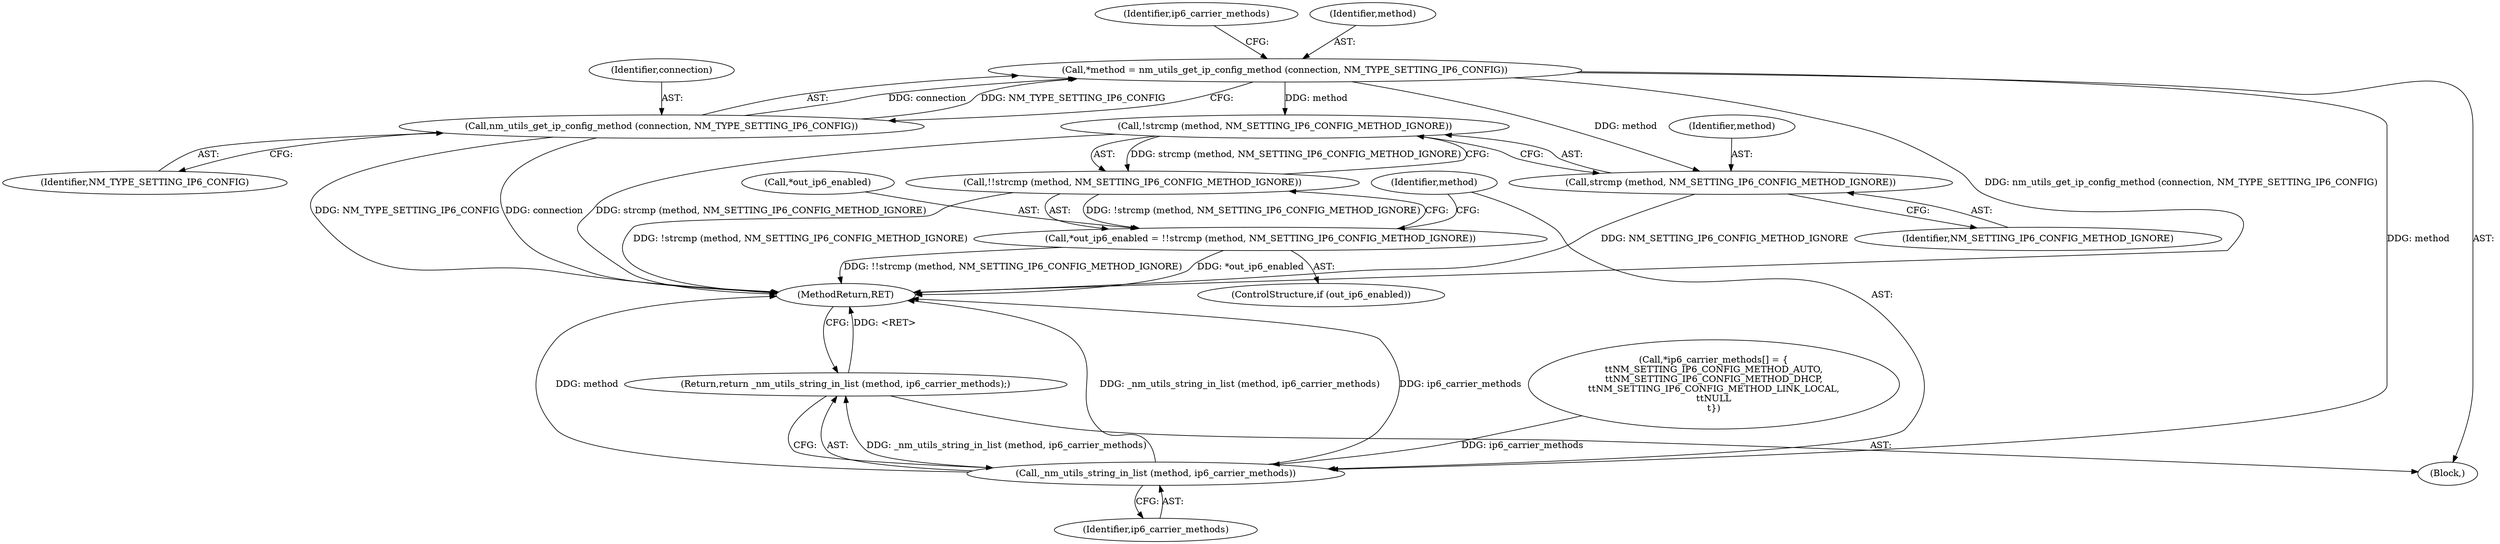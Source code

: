 digraph "0_NetworkManager_d5fc88e573fa58b93034b04d35a2454f5d28cad9@pointer" {
"1005573" [label="(Call,*method = nm_utils_get_ip_config_method (connection, NM_TYPE_SETTING_IP6_CONFIG))"];
"1005575" [label="(Call,nm_utils_get_ip_config_method (connection, NM_TYPE_SETTING_IP6_CONFIG))"];
"1005587" [label="(Call,!strcmp (method, NM_SETTING_IP6_CONFIG_METHOD_IGNORE))"];
"1005586" [label="(Call,!!strcmp (method, NM_SETTING_IP6_CONFIG_METHOD_IGNORE))"];
"1005583" [label="(Call,*out_ip6_enabled = !!strcmp (method, NM_SETTING_IP6_CONFIG_METHOD_IGNORE))"];
"1005588" [label="(Call,strcmp (method, NM_SETTING_IP6_CONFIG_METHOD_IGNORE))"];
"1005592" [label="(Call,_nm_utils_string_in_list (method, ip6_carrier_methods))"];
"1005591" [label="(Return,return _nm_utils_string_in_list (method, ip6_carrier_methods);)"];
"1005590" [label="(Identifier,NM_SETTING_IP6_CONFIG_METHOD_IGNORE)"];
"1005587" [label="(Call,!strcmp (method, NM_SETTING_IP6_CONFIG_METHOD_IGNORE))"];
"1005592" [label="(Call,_nm_utils_string_in_list (method, ip6_carrier_methods))"];
"1005576" [label="(Identifier,connection)"];
"1005594" [label="(Identifier,ip6_carrier_methods)"];
"1005577" [label="(Identifier,NM_TYPE_SETTING_IP6_CONFIG)"];
"1005586" [label="(Call,!!strcmp (method, NM_SETTING_IP6_CONFIG_METHOD_IGNORE))"];
"1005581" [label="(ControlStructure,if (out_ip6_enabled))"];
"1005584" [label="(Call,*out_ip6_enabled)"];
"1005589" [label="(Identifier,method)"];
"1005588" [label="(Call,strcmp (method, NM_SETTING_IP6_CONFIG_METHOD_IGNORE))"];
"1005571" [label="(Block,)"];
"1005583" [label="(Call,*out_ip6_enabled = !!strcmp (method, NM_SETTING_IP6_CONFIG_METHOD_IGNORE))"];
"1005580" [label="(Identifier,ip6_carrier_methods)"];
"1005574" [label="(Identifier,method)"];
"1005579" [label="(Call,*ip6_carrier_methods[] = {\n\t\tNM_SETTING_IP6_CONFIG_METHOD_AUTO,\n\t\tNM_SETTING_IP6_CONFIG_METHOD_DHCP,\n\t\tNM_SETTING_IP6_CONFIG_METHOD_LINK_LOCAL,\n\t\tNULL\n\t})"];
"1005573" [label="(Call,*method = nm_utils_get_ip_config_method (connection, NM_TYPE_SETTING_IP6_CONFIG))"];
"1007368" [label="(MethodReturn,RET)"];
"1005593" [label="(Identifier,method)"];
"1005591" [label="(Return,return _nm_utils_string_in_list (method, ip6_carrier_methods);)"];
"1005575" [label="(Call,nm_utils_get_ip_config_method (connection, NM_TYPE_SETTING_IP6_CONFIG))"];
"1005573" -> "1005571"  [label="AST: "];
"1005573" -> "1005575"  [label="CFG: "];
"1005574" -> "1005573"  [label="AST: "];
"1005575" -> "1005573"  [label="AST: "];
"1005580" -> "1005573"  [label="CFG: "];
"1005573" -> "1007368"  [label="DDG: nm_utils_get_ip_config_method (connection, NM_TYPE_SETTING_IP6_CONFIG)"];
"1005575" -> "1005573"  [label="DDG: connection"];
"1005575" -> "1005573"  [label="DDG: NM_TYPE_SETTING_IP6_CONFIG"];
"1005573" -> "1005587"  [label="DDG: method"];
"1005573" -> "1005588"  [label="DDG: method"];
"1005573" -> "1005592"  [label="DDG: method"];
"1005575" -> "1005577"  [label="CFG: "];
"1005576" -> "1005575"  [label="AST: "];
"1005577" -> "1005575"  [label="AST: "];
"1005575" -> "1007368"  [label="DDG: connection"];
"1005575" -> "1007368"  [label="DDG: NM_TYPE_SETTING_IP6_CONFIG"];
"1005587" -> "1005586"  [label="AST: "];
"1005587" -> "1005588"  [label="CFG: "];
"1005588" -> "1005587"  [label="AST: "];
"1005586" -> "1005587"  [label="CFG: "];
"1005587" -> "1007368"  [label="DDG: strcmp (method, NM_SETTING_IP6_CONFIG_METHOD_IGNORE)"];
"1005587" -> "1005586"  [label="DDG: strcmp (method, NM_SETTING_IP6_CONFIG_METHOD_IGNORE)"];
"1005586" -> "1005583"  [label="AST: "];
"1005583" -> "1005586"  [label="CFG: "];
"1005586" -> "1007368"  [label="DDG: !strcmp (method, NM_SETTING_IP6_CONFIG_METHOD_IGNORE)"];
"1005586" -> "1005583"  [label="DDG: !strcmp (method, NM_SETTING_IP6_CONFIG_METHOD_IGNORE)"];
"1005583" -> "1005581"  [label="AST: "];
"1005584" -> "1005583"  [label="AST: "];
"1005593" -> "1005583"  [label="CFG: "];
"1005583" -> "1007368"  [label="DDG: *out_ip6_enabled"];
"1005583" -> "1007368"  [label="DDG: !!strcmp (method, NM_SETTING_IP6_CONFIG_METHOD_IGNORE)"];
"1005588" -> "1005590"  [label="CFG: "];
"1005589" -> "1005588"  [label="AST: "];
"1005590" -> "1005588"  [label="AST: "];
"1005588" -> "1007368"  [label="DDG: NM_SETTING_IP6_CONFIG_METHOD_IGNORE"];
"1005592" -> "1005591"  [label="AST: "];
"1005592" -> "1005594"  [label="CFG: "];
"1005593" -> "1005592"  [label="AST: "];
"1005594" -> "1005592"  [label="AST: "];
"1005591" -> "1005592"  [label="CFG: "];
"1005592" -> "1007368"  [label="DDG: _nm_utils_string_in_list (method, ip6_carrier_methods)"];
"1005592" -> "1007368"  [label="DDG: ip6_carrier_methods"];
"1005592" -> "1007368"  [label="DDG: method"];
"1005592" -> "1005591"  [label="DDG: _nm_utils_string_in_list (method, ip6_carrier_methods)"];
"1005579" -> "1005592"  [label="DDG: ip6_carrier_methods"];
"1005591" -> "1005571"  [label="AST: "];
"1007368" -> "1005591"  [label="CFG: "];
"1005591" -> "1007368"  [label="DDG: <RET>"];
}

